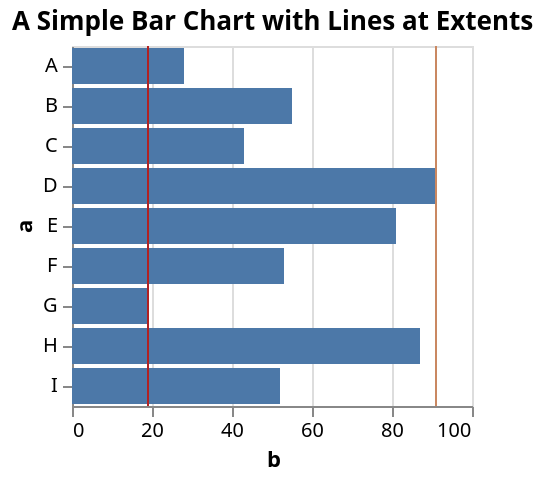 {
  "$schema": "https://vega.github.io/schema/vega-lite/v6.json",
  "title": "A Simple Bar Chart with Lines at Extents",
  "data": {
    "values": [
      {"a": "A", "b": 28}, {"a": "B", "b": 55}, {"a": "C", "b": 43},
      {"a": "D", "b": 91}, {"a": "E", "b": 81}, {"a": "F", "b": 53},
      {"a": "G", "b": 19}, {"a": "H", "b": 87}, {"a": "I", "b": 52}
    ]
  },
  "transform": [{"extent": "b", "param": "b_extent" }],
  "layer": [
    {
      "mark": "bar",
      "encoding": {
        "y": {"field": "a", "type": "nominal"},
        "x": {"field": "b", "type": "quantitative"}
      }
    },
    {
      "mark": {"type": "rule", "stroke": "firebrick"},
      "encoding": {
        "x": {"value": {"expr": "scale('x', b_extent[0])"}}
      }
    },
    {
      "mark": {"type": "rule", "stroke": "#ca8861"},
      "encoding": {
        "x": {"value": {"expr": "scale('x', b_extent[1])"}}
      }
    }
  ]
}
